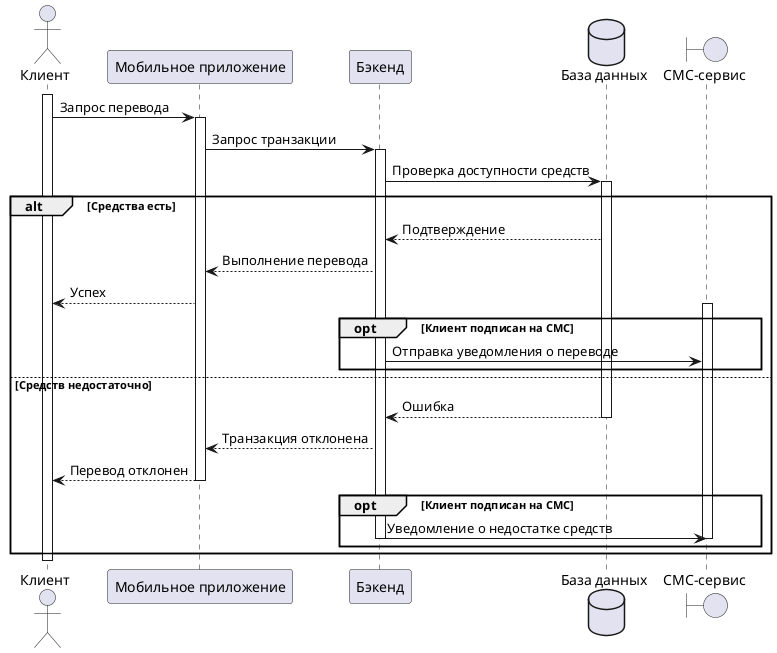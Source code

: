 @startuml
actor "Клиент" as client
participant "Мобильное приложение" as mobileApp
participant "Бэкенд" as back
database "База данных" as db
boundary "СМС-сервис" as sms

activate client
client -> mobileApp: Запрос перевода
activate mobileApp
mobileApp -> back: Запрос транзакции
activate back
back -> db: Проверка доступности средств
activate db
alt Средства есть
    db --> back: Подтверждение
    back --> mobileApp: Выполнение перевода
    mobileApp --> client: Успех
    opt Клиент подписан на СМС
        activate sms
        back -> sms: Отправка уведомления о переводе
    end
else Средств недостаточно
    db --> back: Ошибка
    deactivate db
    back --> mobileApp: Транзакция отклонена
    mobileApp --> client: Перевод отклонен
    deactivate mobileApp
    opt Клиент подписан на СМС
        back -> sms: Уведомление о недостатке средств
        deactivate back
        deactivate sms
    end
end
deactivate client
@enduml